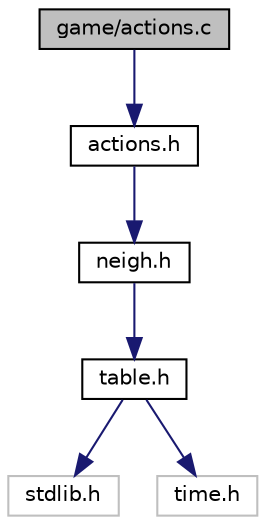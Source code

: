 digraph "game/actions.c"
{
 // LATEX_PDF_SIZE
  edge [fontname="Helvetica",fontsize="10",labelfontname="Helvetica",labelfontsize="10"];
  node [fontname="Helvetica",fontsize="10",shape=record];
  Node1 [label="game/actions.c",height=0.2,width=0.4,color="black", fillcolor="grey75", style="filled", fontcolor="black",tooltip="This is file where we placed the functions that are used to make some actions with our cells."];
  Node1 -> Node2 [color="midnightblue",fontsize="10",style="solid",fontname="Helvetica"];
  Node2 [label="actions.h",height=0.2,width=0.4,color="black", fillcolor="white", style="filled",URL="$actions_8h.html",tooltip="this file contains functions that is used to move our cells within the matrix"];
  Node2 -> Node3 [color="midnightblue",fontsize="10",style="solid",fontname="Helvetica"];
  Node3 [label="neigh.h",height=0.2,width=0.4,color="black", fillcolor="white", style="filled",URL="$neigh_8h.html",tooltip="this file contains the declarations of function that will help us to handle the amount of neighbors o..."];
  Node3 -> Node4 [color="midnightblue",fontsize="10",style="solid",fontname="Helvetica"];
  Node4 [label="table.h",height=0.2,width=0.4,color="black", fillcolor="white", style="filled",URL="$table_8h.html",tooltip="header file with function to manipulate a board"];
  Node4 -> Node5 [color="midnightblue",fontsize="10",style="solid",fontname="Helvetica"];
  Node5 [label="stdlib.h",height=0.2,width=0.4,color="grey75", fillcolor="white", style="filled",tooltip=" "];
  Node4 -> Node6 [color="midnightblue",fontsize="10",style="solid",fontname="Helvetica"];
  Node6 [label="time.h",height=0.2,width=0.4,color="grey75", fillcolor="white", style="filled",tooltip=" "];
}
